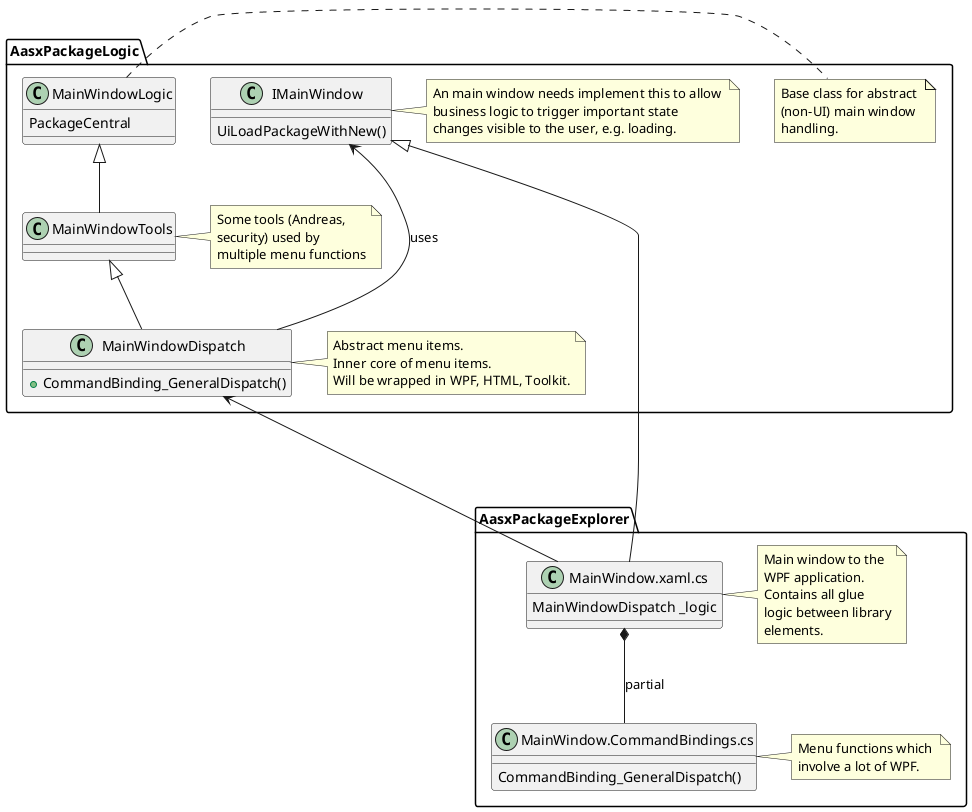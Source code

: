 ﻿@startuml

package AasxPackageLogic {

class MainWindowLogic {
  PackageCentral
}
note right
  Base class for abstract 
  (non-UI) main window
  handling.
end note

class MainWindowTools
note right
  Some tools (Andreas,
  security) used by
  multiple menu functions
end note

MainWindowLogic <|-- MainWindowTools

class MainWindowDispatch {
  + CommandBinding_GeneralDispatch()
}
note right
  Abstract menu items.
  Inner core of menu items.
  Will be wrapped in WPF, HTML, Toolkit.
end note

MainWindowTools <|-- MainWindowDispatch

IMainWindow <--- MainWindowDispatch : uses

class IMainWindow {
  UiLoadPackageWithNew()
}
note right
  An main window needs implement this to allow 
  business logic to trigger important state 
  changes visible to the user, e.g. loading.
end note

}

package AasxPackageExplorer {

class "MainWindow.xaml.cs" as MainWindowXamlCs {
  MainWindowDispatch _logic
}
note right
  Main window to the 
  WPF application.
  Contains all glue 
  logic between library
  elements.
end note

IMainWindow <|--- MainWindowXamlCs

class "MainWindow.CommandBindings.cs" as MainWindowCommandBindingsCs {
  CommandBinding_GeneralDispatch()
}
note right
  Menu functions which 
  involve a lot of WPF.
end note

MainWindowXamlCs *-- MainWindowCommandBindingsCs : partial

MainWindowDispatch <--- MainWindowXamlCs

@enduml
